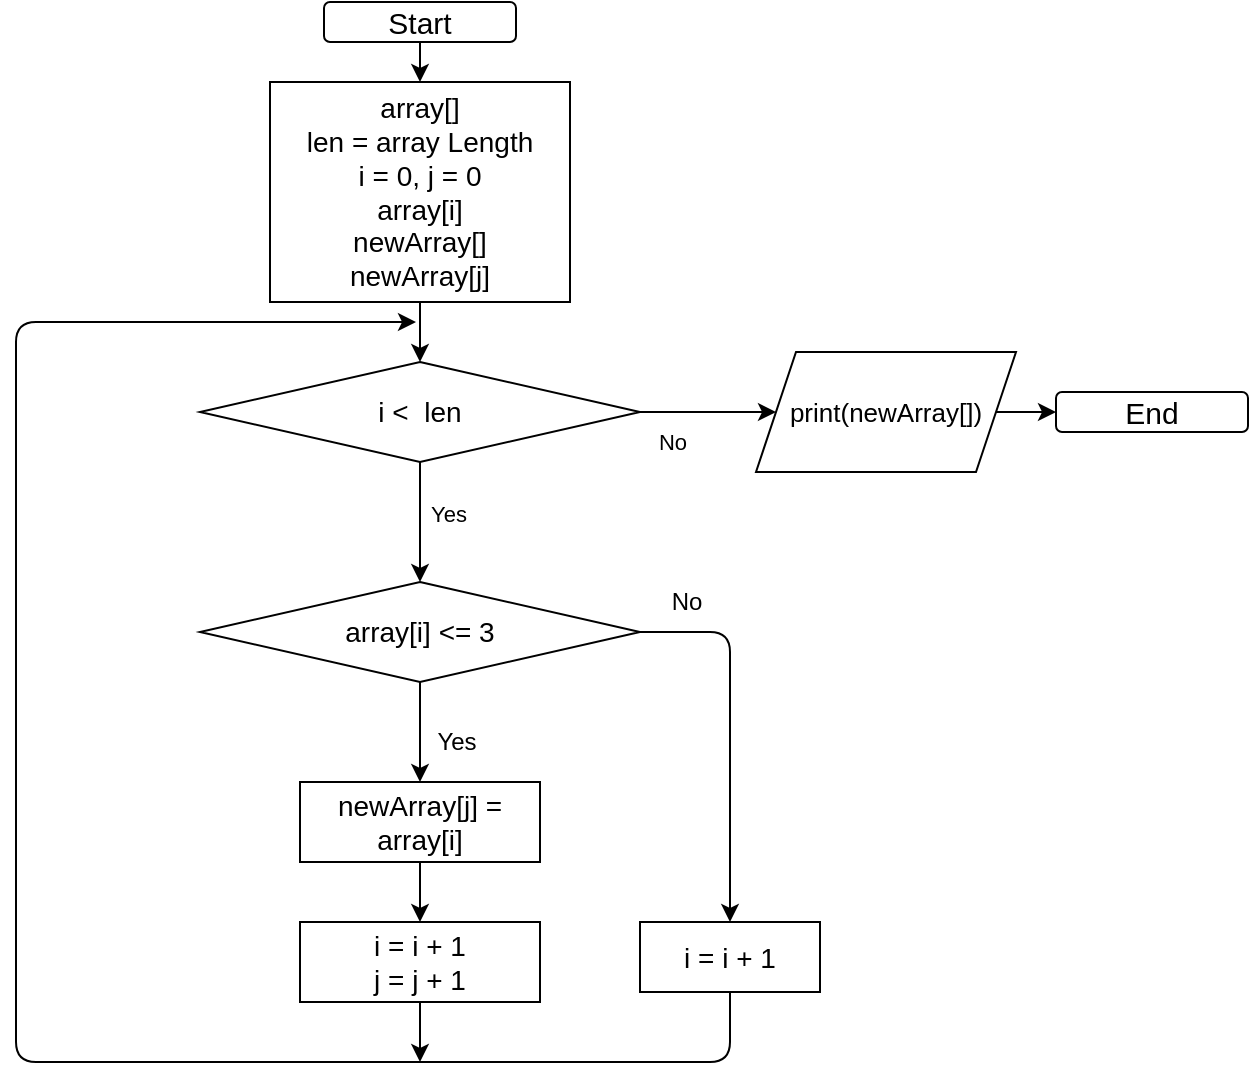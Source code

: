 <mxfile>
    <diagram id="N5p4TNDalDF7JBpZ_Lhe" name="Страница 1">
        <mxGraphModel dx="922" dy="285" grid="1" gridSize="10" guides="1" tooltips="1" connect="1" arrows="1" fold="1" page="1" pageScale="1" pageWidth="827" pageHeight="1169" math="0" shadow="0">
            <root>
                <mxCell id="0"/>
                <mxCell id="1" parent="0"/>
                <mxCell id="12" value="" style="edgeStyle=none;html=1;" parent="1" source="2" target="11" edge="1">
                    <mxGeometry relative="1" as="geometry"/>
                </mxCell>
                <mxCell id="2" value="&lt;font style=&quot;font-size: 15px&quot;&gt;Start&lt;/font&gt;" style="rounded=1;whiteSpace=wrap;html=1;" parent="1" vertex="1">
                    <mxGeometry x="354" width="96" height="20" as="geometry"/>
                </mxCell>
                <mxCell id="3" value="&lt;font style=&quot;font-size: 15px&quot;&gt;End&lt;/font&gt;" style="rounded=1;whiteSpace=wrap;html=1;" parent="1" vertex="1">
                    <mxGeometry x="720" y="195" width="96" height="20" as="geometry"/>
                </mxCell>
                <mxCell id="15" value="" style="edgeStyle=none;html=1;" parent="1" source="11" target="14" edge="1">
                    <mxGeometry relative="1" as="geometry"/>
                </mxCell>
                <mxCell id="11" value="&lt;font style=&quot;font-size: 14px&quot;&gt;array[]&lt;br&gt;len = array Length&lt;br&gt;i = 0, j&amp;nbsp;= 0&lt;br&gt;array[i]&lt;br&gt;newArray[]&lt;br&gt;newArray[j]&lt;/font&gt;" style="rounded=0;whiteSpace=wrap;html=1;" parent="1" vertex="1">
                    <mxGeometry x="327" y="40" width="150" height="110" as="geometry"/>
                </mxCell>
                <mxCell id="23" value="" style="edgeStyle=none;html=1;" parent="1" source="14" target="22" edge="1">
                    <mxGeometry relative="1" as="geometry"/>
                </mxCell>
                <mxCell id="24" value="No" style="edgeLabel;html=1;align=center;verticalAlign=middle;resizable=0;points=[];" parent="23" vertex="1" connectable="0">
                    <mxGeometry x="-0.548" y="-3" relative="1" as="geometry">
                        <mxPoint y="12" as="offset"/>
                    </mxGeometry>
                </mxCell>
                <mxCell id="26" value="" style="edgeStyle=none;html=1;" parent="1" source="14" target="18" edge="1">
                    <mxGeometry relative="1" as="geometry"/>
                </mxCell>
                <mxCell id="14" value="&lt;font style=&quot;font-size: 14px&quot;&gt;i &amp;lt;&amp;nbsp; len&lt;/font&gt;" style="rhombus;whiteSpace=wrap;html=1;rounded=0;" parent="1" vertex="1">
                    <mxGeometry x="292" y="180" width="220" height="50" as="geometry"/>
                </mxCell>
                <mxCell id="30" value="" style="edgeStyle=none;html=1;" parent="1" source="18" target="29" edge="1">
                    <mxGeometry relative="1" as="geometry"/>
                </mxCell>
                <mxCell id="37" style="edgeStyle=none;html=1;entryX=0.5;entryY=0;entryDx=0;entryDy=0;" parent="1" source="18" target="31" edge="1">
                    <mxGeometry relative="1" as="geometry">
                        <mxPoint x="560" y="450" as="targetPoint"/>
                        <Array as="points">
                            <mxPoint x="557" y="315"/>
                        </Array>
                    </mxGeometry>
                </mxCell>
                <mxCell id="18" value="&lt;font style=&quot;font-size: 14px&quot;&gt;array[i] &amp;lt;= 3&lt;/font&gt;" style="rhombus;whiteSpace=wrap;html=1;rounded=0;" parent="1" vertex="1">
                    <mxGeometry x="292" y="290" width="220" height="50" as="geometry"/>
                </mxCell>
                <mxCell id="28" value="" style="edgeStyle=none;html=1;" parent="1" source="22" target="3" edge="1">
                    <mxGeometry relative="1" as="geometry"/>
                </mxCell>
                <mxCell id="22" value="&lt;font style=&quot;font-size: 13px&quot;&gt;print(newArray[])&lt;/font&gt;" style="shape=parallelogram;perimeter=parallelogramPerimeter;whiteSpace=wrap;html=1;fixedSize=1;rounded=0;" parent="1" vertex="1">
                    <mxGeometry x="570" y="175" width="130" height="60" as="geometry"/>
                </mxCell>
                <mxCell id="27" value="Yes" style="edgeLabel;html=1;align=center;verticalAlign=middle;resizable=0;points=[];" parent="1" vertex="1" connectable="0">
                    <mxGeometry x="520" y="205" as="geometry">
                        <mxPoint x="-104" y="51" as="offset"/>
                    </mxGeometry>
                </mxCell>
                <mxCell id="36" value="" style="edgeStyle=none;html=1;" parent="1" source="29" target="35" edge="1">
                    <mxGeometry relative="1" as="geometry"/>
                </mxCell>
                <mxCell id="29" value="&lt;font style=&quot;font-size: 14px&quot;&gt;newArray[j] = array[i]&lt;/font&gt;" style="whiteSpace=wrap;html=1;rounded=0;" parent="1" vertex="1">
                    <mxGeometry x="342" y="390" width="120" height="40" as="geometry"/>
                </mxCell>
                <mxCell id="39" style="edgeStyle=none;html=1;" parent="1" source="31" edge="1">
                    <mxGeometry relative="1" as="geometry">
                        <mxPoint x="400" y="160" as="targetPoint"/>
                        <Array as="points">
                            <mxPoint x="557" y="530"/>
                            <mxPoint x="200" y="530"/>
                            <mxPoint x="200" y="160"/>
                        </Array>
                    </mxGeometry>
                </mxCell>
                <mxCell id="31" value="&lt;font style=&quot;font-size: 14px&quot;&gt;i = i + 1&lt;/font&gt;" style="whiteSpace=wrap;html=1;rounded=0;" parent="1" vertex="1">
                    <mxGeometry x="512" y="460" width="90" height="35" as="geometry"/>
                </mxCell>
                <mxCell id="33" value="Yes" style="text;html=1;align=center;verticalAlign=middle;resizable=0;points=[];autosize=1;strokeColor=none;fillColor=none;" parent="1" vertex="1">
                    <mxGeometry x="405" y="360" width="30" height="20" as="geometry"/>
                </mxCell>
                <mxCell id="34" value="No" style="text;html=1;align=center;verticalAlign=middle;resizable=0;points=[];autosize=1;strokeColor=none;fillColor=none;" parent="1" vertex="1">
                    <mxGeometry x="520" y="290" width="30" height="20" as="geometry"/>
                </mxCell>
                <mxCell id="40" style="edgeStyle=none;html=1;" parent="1" source="35" edge="1">
                    <mxGeometry relative="1" as="geometry">
                        <mxPoint x="402" y="530" as="targetPoint"/>
                    </mxGeometry>
                </mxCell>
                <mxCell id="35" value="&lt;font style=&quot;font-size: 14px&quot;&gt;i = i + 1&lt;br&gt;j = j + 1&lt;/font&gt;" style="rounded=0;whiteSpace=wrap;html=1;" parent="1" vertex="1">
                    <mxGeometry x="342" y="460" width="120" height="40" as="geometry"/>
                </mxCell>
            </root>
        </mxGraphModel>
    </diagram>
</mxfile>